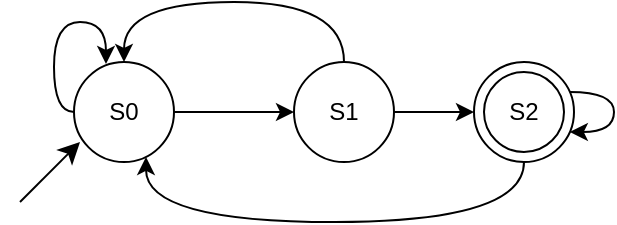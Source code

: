 <mxfile version="13.6.3" type="onedrive"><diagram id="cq9zaV2UU8OkN6GRJnNB" name="Page-1"><mxGraphModel dx="462" dy="419" grid="0" gridSize="10" guides="1" tooltips="1" connect="1" arrows="1" fold="1" page="1" pageScale="1" pageWidth="827" pageHeight="1169" math="0" shadow="0"><root><mxCell id="0"/><mxCell id="1" parent="0"/><mxCell id="rWryx7u30XuIg73vv26S-5" style="edgeStyle=orthogonalEdgeStyle;rounded=0;orthogonalLoop=1;jettySize=auto;html=1;entryX=0;entryY=0.5;entryDx=0;entryDy=0;" edge="1" parent="1" source="rWryx7u30XuIg73vv26S-1" target="rWryx7u30XuIg73vv26S-2"><mxGeometry relative="1" as="geometry"/></mxCell><mxCell id="rWryx7u30XuIg73vv26S-1" value="S0" style="ellipse;whiteSpace=wrap;html=1;aspect=fixed;" vertex="1" parent="1"><mxGeometry x="200" y="230" width="50" height="50" as="geometry"/></mxCell><mxCell id="rWryx7u30XuIg73vv26S-6" style="edgeStyle=orthogonalEdgeStyle;rounded=0;orthogonalLoop=1;jettySize=auto;html=1;entryX=0;entryY=0.5;entryDx=0;entryDy=0;" edge="1" parent="1" source="rWryx7u30XuIg73vv26S-2" target="rWryx7u30XuIg73vv26S-3"><mxGeometry relative="1" as="geometry"/></mxCell><mxCell id="rWryx7u30XuIg73vv26S-11" style="edgeStyle=orthogonalEdgeStyle;curved=1;rounded=0;orthogonalLoop=1;jettySize=auto;html=1;entryX=0.5;entryY=0;entryDx=0;entryDy=0;" edge="1" parent="1" source="rWryx7u30XuIg73vv26S-2" target="rWryx7u30XuIg73vv26S-1"><mxGeometry relative="1" as="geometry"><mxPoint x="230" y="220" as="targetPoint"/><Array as="points"><mxPoint x="335" y="200"/><mxPoint x="225" y="200"/></Array></mxGeometry></mxCell><mxCell id="rWryx7u30XuIg73vv26S-2" value="S1" style="ellipse;whiteSpace=wrap;html=1;aspect=fixed;" vertex="1" parent="1"><mxGeometry x="310" y="230" width="50" height="50" as="geometry"/></mxCell><mxCell id="rWryx7u30XuIg73vv26S-12" style="edgeStyle=orthogonalEdgeStyle;curved=1;rounded=0;orthogonalLoop=1;jettySize=auto;html=1;" edge="1" parent="1" source="rWryx7u30XuIg73vv26S-3" target="rWryx7u30XuIg73vv26S-1"><mxGeometry relative="1" as="geometry"><Array as="points"><mxPoint x="425" y="310"/><mxPoint x="236" y="310"/></Array></mxGeometry></mxCell><mxCell id="rWryx7u30XuIg73vv26S-3" value="S2" style="ellipse;whiteSpace=wrap;html=1;aspect=fixed;" vertex="1" parent="1"><mxGeometry x="400" y="230" width="50" height="50" as="geometry"/></mxCell><mxCell id="rWryx7u30XuIg73vv26S-7" style="edgeStyle=orthogonalEdgeStyle;rounded=0;orthogonalLoop=1;jettySize=auto;html=1;curved=1;" edge="1" parent="1" source="rWryx7u30XuIg73vv26S-3" target="rWryx7u30XuIg73vv26S-3"><mxGeometry relative="1" as="geometry"/></mxCell><mxCell id="rWryx7u30XuIg73vv26S-13" value="S2" style="ellipse;whiteSpace=wrap;html=1;aspect=fixed;" vertex="1" parent="1"><mxGeometry x="405" y="235" width="40" height="40" as="geometry"/></mxCell><mxCell id="rWryx7u30XuIg73vv26S-14" value="" style="endArrow=classic;html=1;endSize=8;strokeWidth=1;" edge="1" parent="1"><mxGeometry width="50" height="50" relative="1" as="geometry"><mxPoint x="173" y="300" as="sourcePoint"/><mxPoint x="203" y="270" as="targetPoint"/></mxGeometry></mxCell><mxCell id="rWryx7u30XuIg73vv26S-17" value="" style="endArrow=classic;html=1;strokeWidth=1;exitX=0;exitY=0.5;exitDx=0;exitDy=0;edgeStyle=orthogonalEdgeStyle;curved=1;entryX=0.32;entryY=0.02;entryDx=0;entryDy=0;entryPerimeter=0;" edge="1" parent="1" source="rWryx7u30XuIg73vv26S-1" target="rWryx7u30XuIg73vv26S-1"><mxGeometry width="50" height="50" relative="1" as="geometry"><mxPoint x="390" y="400" as="sourcePoint"/><mxPoint x="225" y="220" as="targetPoint"/><Array as="points"><mxPoint x="190" y="255"/><mxPoint x="190" y="210"/><mxPoint x="216" y="210"/></Array></mxGeometry></mxCell></root></mxGraphModel></diagram></mxfile>